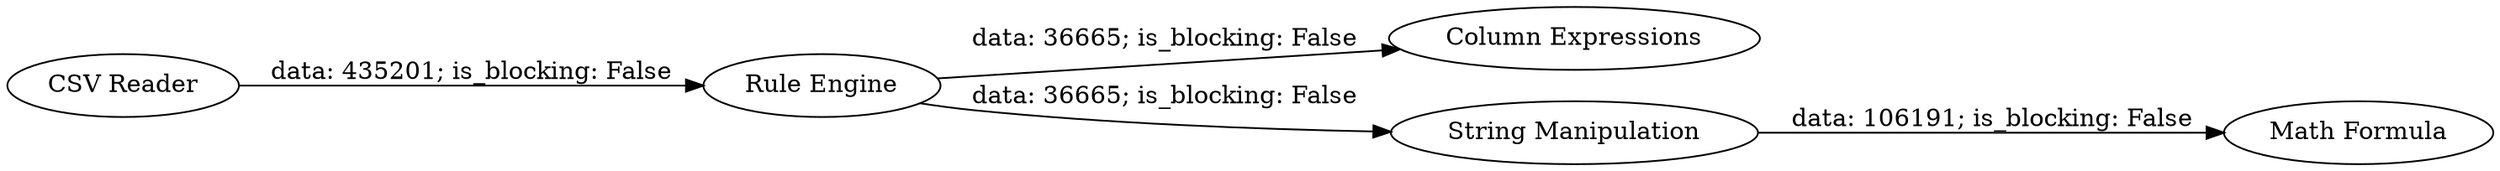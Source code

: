 digraph {
	"-8187176872751326619_4" [label="Math Formula"]
	"-8187176872751326619_1" [label="Rule Engine"]
	"-8187176872751326619_3" [label="Column Expressions"]
	"-8187176872751326619_5" [label="CSV Reader"]
	"-8187176872751326619_2" [label="String Manipulation"]
	"-8187176872751326619_1" -> "-8187176872751326619_3" [label="data: 36665; is_blocking: False"]
	"-8187176872751326619_5" -> "-8187176872751326619_1" [label="data: 435201; is_blocking: False"]
	"-8187176872751326619_1" -> "-8187176872751326619_2" [label="data: 36665; is_blocking: False"]
	"-8187176872751326619_2" -> "-8187176872751326619_4" [label="data: 106191; is_blocking: False"]
	rankdir=LR
}
